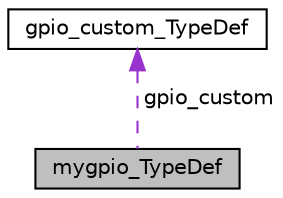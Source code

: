 digraph "mygpio_TypeDef"
{
  edge [fontname="Helvetica",fontsize="10",labelfontname="Helvetica",labelfontsize="10"];
  node [fontname="Helvetica",fontsize="10",shape=record];
  Node1 [label="mygpio_TypeDef",height=0.2,width=0.4,color="black", fillcolor="grey75", style="filled", fontcolor="black"];
  Node2 -> Node1 [dir="back",color="darkorchid3",fontsize="10",style="dashed",label=" gpio_custom" ,fontname="Helvetica"];
  Node2 [label="gpio_custom_TypeDef",height=0.2,width=0.4,color="black", fillcolor="white", style="filled",URL="$structgpio__custom___type_def.html",tooltip="Definizione struttura dati per la gestione del GPIO. "];
}
